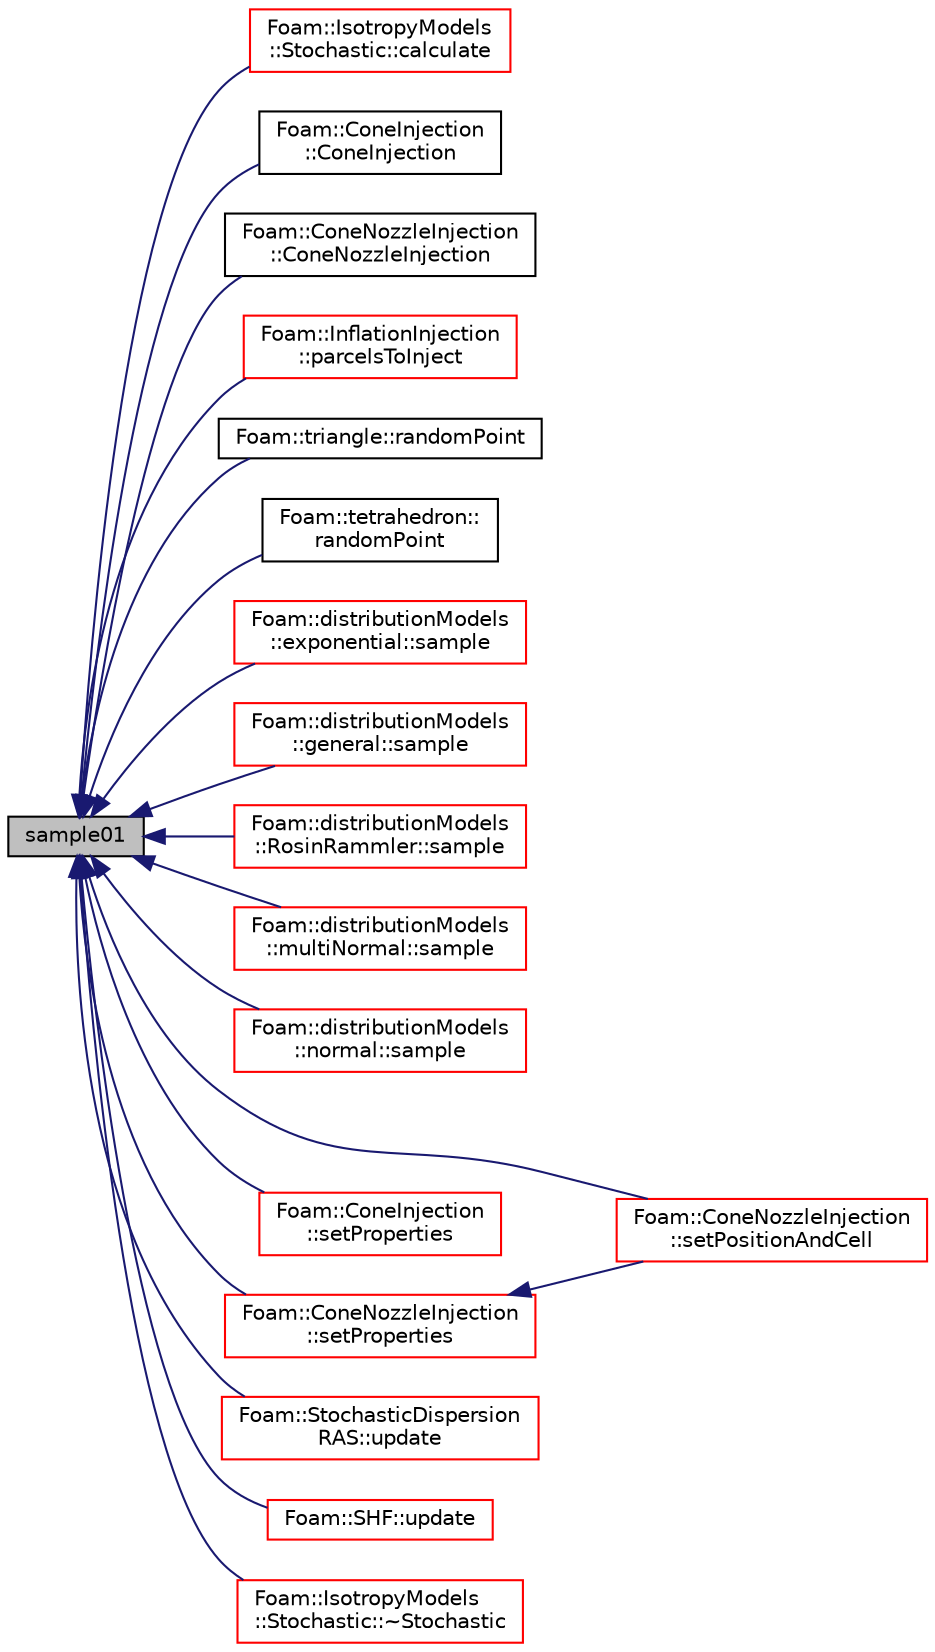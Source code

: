 digraph "sample01"
{
  bgcolor="transparent";
  edge [fontname="Helvetica",fontsize="10",labelfontname="Helvetica",labelfontsize="10"];
  node [fontname="Helvetica",fontsize="10",shape=record];
  rankdir="LR";
  Node1 [label="sample01",height=0.2,width=0.4,color="black", fillcolor="grey75", style="filled", fontcolor="black"];
  Node1 -> Node2 [dir="back",color="midnightblue",fontsize="10",style="solid",fontname="Helvetica"];
  Node2 [label="Foam::IsotropyModels\l::Stochastic::calculate",height=0.2,width=0.4,color="red",URL="$a02536.html#afe1d8348c24e6589bc7c0b3f689316a7",tooltip="Member Functions. "];
  Node1 -> Node3 [dir="back",color="midnightblue",fontsize="10",style="solid",fontname="Helvetica"];
  Node3 [label="Foam::ConeInjection\l::ConeInjection",height=0.2,width=0.4,color="black",URL="$a00339.html#a27734237622b5ec96d4f9bd9ea1b72a1",tooltip="Construct from dictionary. "];
  Node1 -> Node4 [dir="back",color="midnightblue",fontsize="10",style="solid",fontname="Helvetica"];
  Node4 [label="Foam::ConeNozzleInjection\l::ConeNozzleInjection",height=0.2,width=0.4,color="black",URL="$a00340.html#a0a1cf5292f714d4aee4a0f846b16bfc0",tooltip="Construct from dictionary. "];
  Node1 -> Node5 [dir="back",color="midnightblue",fontsize="10",style="solid",fontname="Helvetica"];
  Node5 [label="Foam::InflationInjection\l::parcelsToInject",height=0.2,width=0.4,color="red",URL="$a01115.html#a4c4730db6620caeb697dfb15e7ed265a",tooltip="Number of parcels to introduce relative to SOI. "];
  Node1 -> Node6 [dir="back",color="midnightblue",fontsize="10",style="solid",fontname="Helvetica"];
  Node6 [label="Foam::triangle::randomPoint",height=0.2,width=0.4,color="black",URL="$a02770.html#a7b2e82dae425d9d8f6855568fe25ef63",tooltip="Return a random point on the triangle from a uniform. "];
  Node1 -> Node7 [dir="back",color="midnightblue",fontsize="10",style="solid",fontname="Helvetica"];
  Node7 [label="Foam::tetrahedron::\lrandomPoint",height=0.2,width=0.4,color="black",URL="$a02664.html#a7b2e82dae425d9d8f6855568fe25ef63",tooltip="Return a random point in the tetrahedron from a. "];
  Node1 -> Node8 [dir="back",color="midnightblue",fontsize="10",style="solid",fontname="Helvetica"];
  Node8 [label="Foam::distributionModels\l::exponential::sample",height=0.2,width=0.4,color="red",URL="$a00698.html#a53e2b057a7db0012bcff9ab528a5115c",tooltip="Sample the distributionModel. "];
  Node1 -> Node9 [dir="back",color="midnightblue",fontsize="10",style="solid",fontname="Helvetica"];
  Node9 [label="Foam::distributionModels\l::general::sample",height=0.2,width=0.4,color="red",URL="$a00927.html#a53e2b057a7db0012bcff9ab528a5115c",tooltip="Sample the distributionModel. "];
  Node1 -> Node10 [dir="back",color="midnightblue",fontsize="10",style="solid",fontname="Helvetica"];
  Node10 [label="Foam::distributionModels\l::RosinRammler::sample",height=0.2,width=0.4,color="red",URL="$a02280.html#a53e2b057a7db0012bcff9ab528a5115c",tooltip="Sample the distributionModel. "];
  Node1 -> Node11 [dir="back",color="midnightblue",fontsize="10",style="solid",fontname="Helvetica"];
  Node11 [label="Foam::distributionModels\l::multiNormal::sample",height=0.2,width=0.4,color="red",URL="$a01588.html#a53e2b057a7db0012bcff9ab528a5115c",tooltip="Sample the distributionModel. "];
  Node1 -> Node12 [dir="back",color="midnightblue",fontsize="10",style="solid",fontname="Helvetica"];
  Node12 [label="Foam::distributionModels\l::normal::sample",height=0.2,width=0.4,color="red",URL="$a01688.html#a53e2b057a7db0012bcff9ab528a5115c",tooltip="Sample the distributionModel. "];
  Node1 -> Node13 [dir="back",color="midnightblue",fontsize="10",style="solid",fontname="Helvetica"];
  Node13 [label="Foam::ConeNozzleInjection\l::setPositionAndCell",height=0.2,width=0.4,color="red",URL="$a00340.html#a9b461807dec386242bba33d30a856fbf",tooltip="Set the injection position and owner cell. "];
  Node1 -> Node14 [dir="back",color="midnightblue",fontsize="10",style="solid",fontname="Helvetica"];
  Node14 [label="Foam::ConeInjection\l::setProperties",height=0.2,width=0.4,color="red",URL="$a00339.html#a9c29fb14e9bea94ae75c185efe894b00",tooltip="Set the parcel properties. "];
  Node1 -> Node15 [dir="back",color="midnightblue",fontsize="10",style="solid",fontname="Helvetica"];
  Node15 [label="Foam::ConeNozzleInjection\l::setProperties",height=0.2,width=0.4,color="red",URL="$a00340.html#a9c29fb14e9bea94ae75c185efe894b00",tooltip="Set the parcel properties. "];
  Node15 -> Node13 [dir="back",color="midnightblue",fontsize="10",style="solid",fontname="Helvetica"];
  Node1 -> Node16 [dir="back",color="midnightblue",fontsize="10",style="solid",fontname="Helvetica"];
  Node16 [label="Foam::StochasticDispersion\lRAS::update",height=0.2,width=0.4,color="red",URL="$a02538.html#afb99589150c1ee258da64f8f0c1f37f8",tooltip="Update (disperse particles) "];
  Node1 -> Node17 [dir="back",color="midnightblue",fontsize="10",style="solid",fontname="Helvetica"];
  Node17 [label="Foam::SHF::update",height=0.2,width=0.4,color="red",URL="$a02366.html#af86a08f997bc779309ec7d00e914e292",tooltip="Update the parcel properties. "];
  Node1 -> Node18 [dir="back",color="midnightblue",fontsize="10",style="solid",fontname="Helvetica"];
  Node18 [label="Foam::IsotropyModels\l::Stochastic::~Stochastic",height=0.2,width=0.4,color="red",URL="$a02536.html#a7e7959df6214bab2730fdf0b124973db",tooltip="Destructor. "];
}
